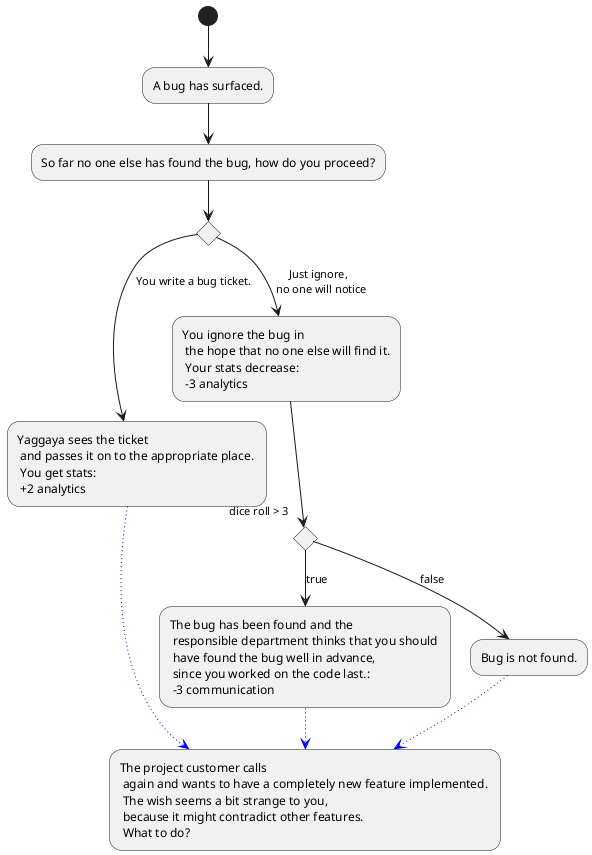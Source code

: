 @startuml
(*) --> "A bug has surfaced."
--> "So far no one else has found the bug, how do you proceed?"
if " " then 
--> [You write a bug ticket.] "Yaggaya sees the ticket \n and passes it on to the appropriate place. \n You get stats: \n +2 analytics" as y
else
--> [Just ignore, \n no one will notice] "You ignore the bug in \n the hope that no one else will find it.\n Your stats decrease: \n -3 analytics" as x
endif
if "dice roll > 3" then
--> [true] "The bug has been found and the \n responsible department thinks that you should \n have found the bug well in advance, \n since you worked on the code last.: \n -3 communication" as p

else
--> [false] "Bug is not found."
-[#blue,dotted]-> "The project customer calls \n again and wants to have a completely new feature implemented. \n The wish seems a bit strange to you, \n because it might contradict other features.\n What to do?" as f 
endif
p -[#blue,dotted]-> f
y -[#blue,dotted]-> f
@enduml
